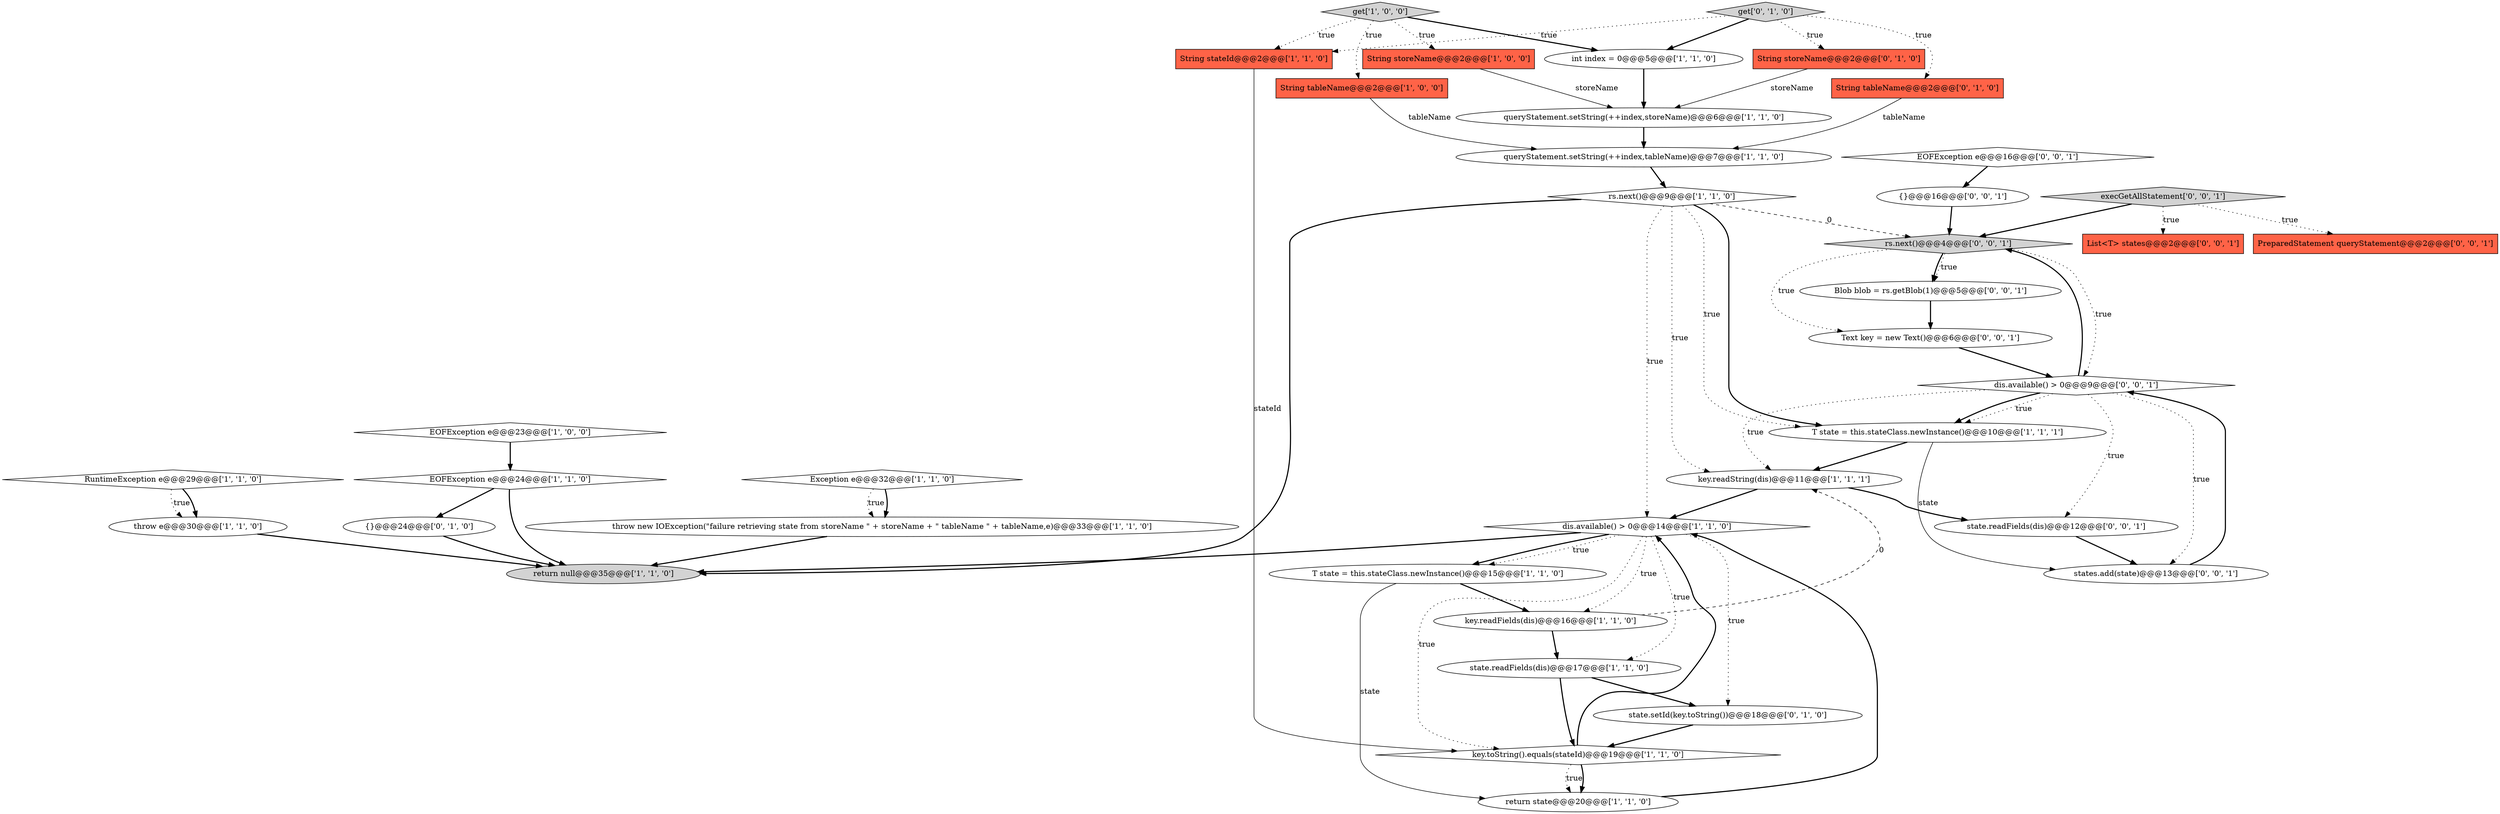 digraph {
37 [style = filled, label = "rs.next()@@@4@@@['0', '0', '1']", fillcolor = lightgray, shape = diamond image = "AAA0AAABBB3BBB"];
1 [style = filled, label = "EOFException e@@@23@@@['1', '0', '0']", fillcolor = white, shape = diamond image = "AAA0AAABBB1BBB"];
2 [style = filled, label = "String tableName@@@2@@@['1', '0', '0']", fillcolor = tomato, shape = box image = "AAA0AAABBB1BBB"];
12 [style = filled, label = "key.readFields(dis)@@@16@@@['1', '1', '0']", fillcolor = white, shape = ellipse image = "AAA0AAABBB1BBB"];
21 [style = filled, label = "get['1', '0', '0']", fillcolor = lightgray, shape = diamond image = "AAA0AAABBB1BBB"];
30 [style = filled, label = "states.add(state)@@@13@@@['0', '0', '1']", fillcolor = white, shape = ellipse image = "AAA0AAABBB3BBB"];
33 [style = filled, label = "PreparedStatement queryStatement@@@2@@@['0', '0', '1']", fillcolor = tomato, shape = box image = "AAA0AAABBB3BBB"];
23 [style = filled, label = "{}@@@24@@@['0', '1', '0']", fillcolor = white, shape = ellipse image = "AAA0AAABBB2BBB"];
26 [style = filled, label = "get['0', '1', '0']", fillcolor = lightgray, shape = diamond image = "AAA0AAABBB2BBB"];
24 [style = filled, label = "state.setId(key.toString())@@@18@@@['0', '1', '0']", fillcolor = white, shape = ellipse image = "AAA1AAABBB2BBB"];
27 [style = filled, label = "String storeName@@@2@@@['0', '1', '0']", fillcolor = tomato, shape = box image = "AAA0AAABBB2BBB"];
38 [style = filled, label = "List<T> states@@@2@@@['0', '0', '1']", fillcolor = tomato, shape = box image = "AAA0AAABBB3BBB"];
22 [style = filled, label = "T state = this.stateClass.newInstance()@@@15@@@['1', '1', '0']", fillcolor = white, shape = ellipse image = "AAA0AAABBB1BBB"];
3 [style = filled, label = "int index = 0@@@5@@@['1', '1', '0']", fillcolor = white, shape = ellipse image = "AAA0AAABBB1BBB"];
7 [style = filled, label = "queryStatement.setString(++index,storeName)@@@6@@@['1', '1', '0']", fillcolor = white, shape = ellipse image = "AAA0AAABBB1BBB"];
20 [style = filled, label = "EOFException e@@@24@@@['1', '1', '0']", fillcolor = white, shape = diamond image = "AAA0AAABBB1BBB"];
14 [style = filled, label = "key.readString(dis)@@@11@@@['1', '1', '1']", fillcolor = white, shape = ellipse image = "AAA0AAABBB1BBB"];
10 [style = filled, label = "return null@@@35@@@['1', '1', '0']", fillcolor = lightgray, shape = ellipse image = "AAA0AAABBB1BBB"];
28 [style = filled, label = "{}@@@16@@@['0', '0', '1']", fillcolor = white, shape = ellipse image = "AAA0AAABBB3BBB"];
19 [style = filled, label = "dis.available() > 0@@@14@@@['1', '1', '0']", fillcolor = white, shape = diamond image = "AAA0AAABBB1BBB"];
25 [style = filled, label = "String tableName@@@2@@@['0', '1', '0']", fillcolor = tomato, shape = box image = "AAA0AAABBB2BBB"];
17 [style = filled, label = "String storeName@@@2@@@['1', '0', '0']", fillcolor = tomato, shape = box image = "AAA0AAABBB1BBB"];
5 [style = filled, label = "RuntimeException e@@@29@@@['1', '1', '0']", fillcolor = white, shape = diamond image = "AAA0AAABBB1BBB"];
8 [style = filled, label = "rs.next()@@@9@@@['1', '1', '0']", fillcolor = white, shape = diamond image = "AAA0AAABBB1BBB"];
0 [style = filled, label = "state.readFields(dis)@@@17@@@['1', '1', '0']", fillcolor = white, shape = ellipse image = "AAA0AAABBB1BBB"];
15 [style = filled, label = "return state@@@20@@@['1', '1', '0']", fillcolor = white, shape = ellipse image = "AAA0AAABBB1BBB"];
18 [style = filled, label = "String stateId@@@2@@@['1', '1', '0']", fillcolor = tomato, shape = box image = "AAA0AAABBB1BBB"];
13 [style = filled, label = "queryStatement.setString(++index,tableName)@@@7@@@['1', '1', '0']", fillcolor = white, shape = ellipse image = "AAA0AAABBB1BBB"];
35 [style = filled, label = "Text key = new Text()@@@6@@@['0', '0', '1']", fillcolor = white, shape = ellipse image = "AAA0AAABBB3BBB"];
9 [style = filled, label = "throw new IOException(\"failure retrieving state from storeName \" + storeName + \" tableName \" + tableName,e)@@@33@@@['1', '1', '0']", fillcolor = white, shape = ellipse image = "AAA0AAABBB1BBB"];
11 [style = filled, label = "throw e@@@30@@@['1', '1', '0']", fillcolor = white, shape = ellipse image = "AAA0AAABBB1BBB"];
6 [style = filled, label = "Exception e@@@32@@@['1', '1', '0']", fillcolor = white, shape = diamond image = "AAA0AAABBB1BBB"];
32 [style = filled, label = "execGetAllStatement['0', '0', '1']", fillcolor = lightgray, shape = diamond image = "AAA0AAABBB3BBB"];
16 [style = filled, label = "T state = this.stateClass.newInstance()@@@10@@@['1', '1', '1']", fillcolor = white, shape = ellipse image = "AAA0AAABBB1BBB"];
31 [style = filled, label = "Blob blob = rs.getBlob(1)@@@5@@@['0', '0', '1']", fillcolor = white, shape = ellipse image = "AAA0AAABBB3BBB"];
29 [style = filled, label = "dis.available() > 0@@@9@@@['0', '0', '1']", fillcolor = white, shape = diamond image = "AAA0AAABBB3BBB"];
34 [style = filled, label = "EOFException e@@@16@@@['0', '0', '1']", fillcolor = white, shape = diamond image = "AAA0AAABBB3BBB"];
4 [style = filled, label = "key.toString().equals(stateId)@@@19@@@['1', '1', '0']", fillcolor = white, shape = diamond image = "AAA0AAABBB1BBB"];
36 [style = filled, label = "state.readFields(dis)@@@12@@@['0', '0', '1']", fillcolor = white, shape = ellipse image = "AAA0AAABBB3BBB"];
8->16 [style = bold, label=""];
12->0 [style = bold, label=""];
19->0 [style = dotted, label="true"];
20->23 [style = bold, label=""];
21->3 [style = bold, label=""];
19->10 [style = bold, label=""];
0->4 [style = bold, label=""];
8->16 [style = dotted, label="true"];
5->11 [style = dotted, label="true"];
18->4 [style = solid, label="stateId"];
29->16 [style = dotted, label="true"];
20->10 [style = bold, label=""];
37->31 [style = bold, label=""];
34->28 [style = bold, label=""];
29->36 [style = dotted, label="true"];
12->14 [style = dashed, label="0"];
23->10 [style = bold, label=""];
21->18 [style = dotted, label="true"];
36->30 [style = bold, label=""];
19->24 [style = dotted, label="true"];
29->37 [style = bold, label=""];
26->25 [style = dotted, label="true"];
16->30 [style = solid, label="state"];
8->37 [style = dashed, label="0"];
24->4 [style = bold, label=""];
32->37 [style = bold, label=""];
15->19 [style = bold, label=""];
19->22 [style = bold, label=""];
21->17 [style = dotted, label="true"];
14->19 [style = bold, label=""];
21->2 [style = dotted, label="true"];
26->18 [style = dotted, label="true"];
3->7 [style = bold, label=""];
8->19 [style = dotted, label="true"];
19->4 [style = dotted, label="true"];
0->24 [style = bold, label=""];
6->9 [style = bold, label=""];
7->13 [style = bold, label=""];
37->29 [style = dotted, label="true"];
32->33 [style = dotted, label="true"];
31->35 [style = bold, label=""];
2->13 [style = solid, label="tableName"];
4->19 [style = bold, label=""];
11->10 [style = bold, label=""];
29->16 [style = bold, label=""];
4->15 [style = dotted, label="true"];
27->7 [style = solid, label="storeName"];
5->11 [style = bold, label=""];
19->12 [style = dotted, label="true"];
22->15 [style = solid, label="state"];
28->37 [style = bold, label=""];
16->14 [style = bold, label=""];
19->22 [style = dotted, label="true"];
29->14 [style = dotted, label="true"];
29->30 [style = dotted, label="true"];
25->13 [style = solid, label="tableName"];
17->7 [style = solid, label="storeName"];
35->29 [style = bold, label=""];
6->9 [style = dotted, label="true"];
8->14 [style = dotted, label="true"];
13->8 [style = bold, label=""];
26->27 [style = dotted, label="true"];
37->31 [style = dotted, label="true"];
22->12 [style = bold, label=""];
4->15 [style = bold, label=""];
1->20 [style = bold, label=""];
26->3 [style = bold, label=""];
37->35 [style = dotted, label="true"];
32->38 [style = dotted, label="true"];
8->10 [style = bold, label=""];
14->36 [style = bold, label=""];
30->29 [style = bold, label=""];
9->10 [style = bold, label=""];
}
